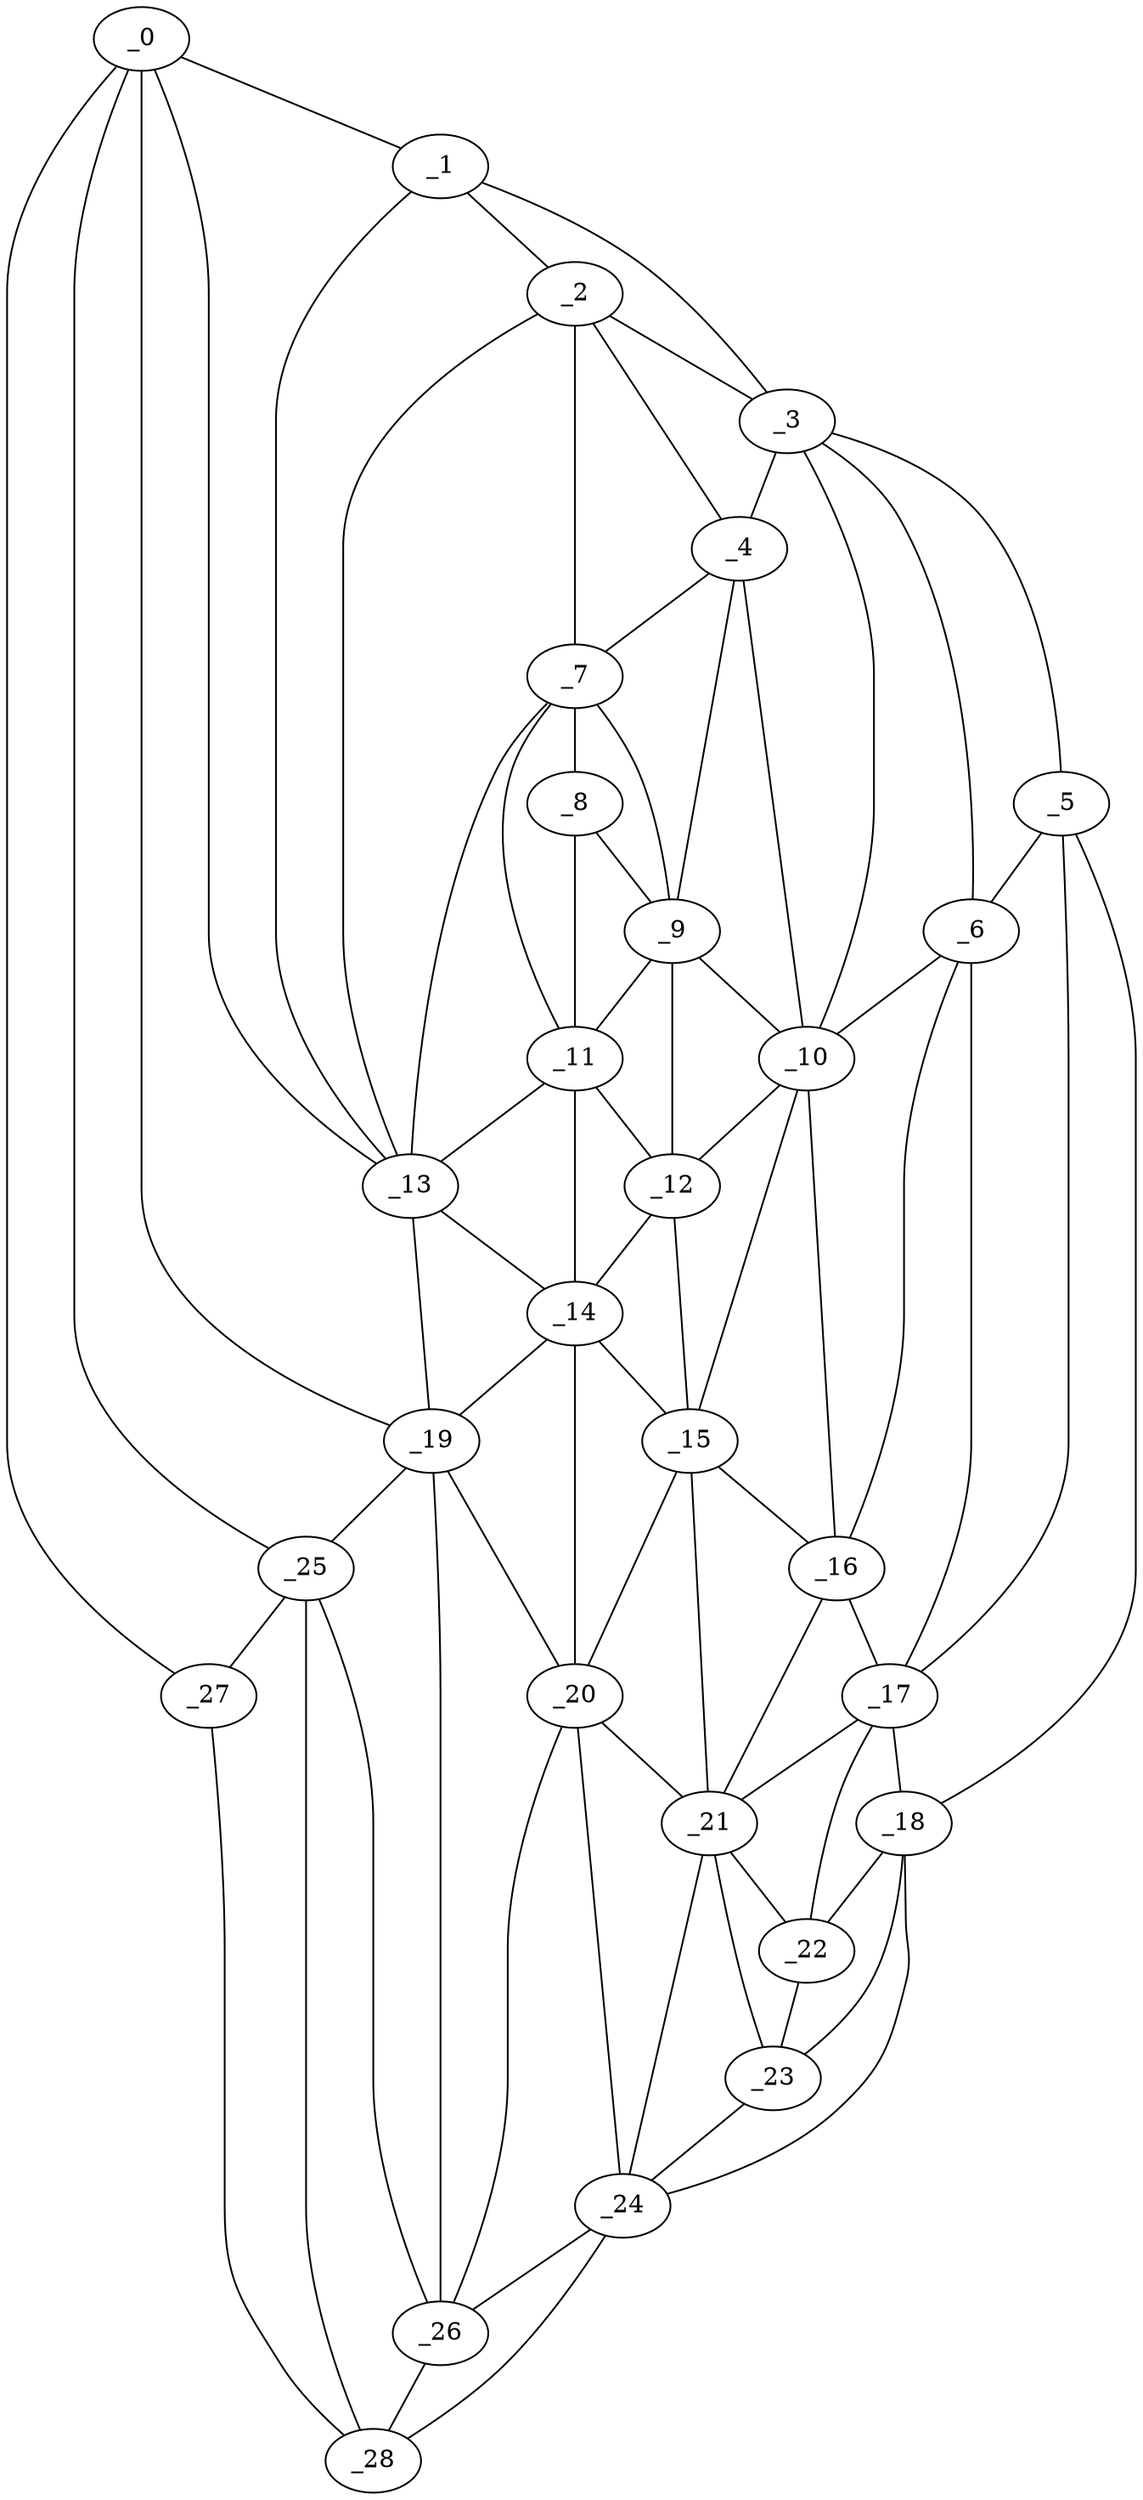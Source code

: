 graph "obj71__30.gxl" {
	_0	 [x=19,
		y=15];
	_1	 [x=22,
		y=51];
	_0 -- _1	 [valence=1];
	_13	 [x=55,
		y=62];
	_0 -- _13	 [valence=2];
	_19	 [x=71,
		y=60];
	_0 -- _19	 [valence=2];
	_25	 [x=109,
		y=22];
	_0 -- _25	 [valence=2];
	_27	 [x=111,
		y=13];
	_0 -- _27	 [valence=1];
	_2	 [x=28,
		y=63];
	_1 -- _2	 [valence=2];
	_3	 [x=32,
		y=97];
	_1 -- _3	 [valence=1];
	_1 -- _13	 [valence=2];
	_2 -- _3	 [valence=2];
	_4	 [x=35,
		y=87];
	_2 -- _4	 [valence=1];
	_7	 [x=40,
		y=69];
	_2 -- _7	 [valence=1];
	_2 -- _13	 [valence=1];
	_3 -- _4	 [valence=2];
	_5	 [x=36,
		y=108];
	_3 -- _5	 [valence=1];
	_6	 [x=39,
		y=104];
	_3 -- _6	 [valence=1];
	_10	 [x=47,
		y=90];
	_3 -- _10	 [valence=1];
	_4 -- _7	 [valence=2];
	_9	 [x=45,
		y=77];
	_4 -- _9	 [valence=2];
	_4 -- _10	 [valence=2];
	_5 -- _6	 [valence=1];
	_17	 [x=65,
		y=108];
	_5 -- _17	 [valence=2];
	_18	 [x=67,
		y=126];
	_5 -- _18	 [valence=1];
	_6 -- _10	 [valence=2];
	_16	 [x=60,
		y=102];
	_6 -- _16	 [valence=1];
	_6 -- _17	 [valence=2];
	_8	 [x=45,
		y=70];
	_7 -- _8	 [valence=2];
	_7 -- _9	 [valence=1];
	_11	 [x=49,
		y=68];
	_7 -- _11	 [valence=2];
	_7 -- _13	 [valence=2];
	_8 -- _9	 [valence=2];
	_8 -- _11	 [valence=1];
	_9 -- _10	 [valence=1];
	_9 -- _11	 [valence=2];
	_12	 [x=50,
		y=80];
	_9 -- _12	 [valence=2];
	_10 -- _12	 [valence=1];
	_15	 [x=59,
		y=78];
	_10 -- _15	 [valence=2];
	_10 -- _16	 [valence=2];
	_11 -- _12	 [valence=2];
	_11 -- _13	 [valence=1];
	_14	 [x=59,
		y=72];
	_11 -- _14	 [valence=2];
	_12 -- _14	 [valence=2];
	_12 -- _15	 [valence=2];
	_13 -- _14	 [valence=1];
	_13 -- _19	 [valence=2];
	_14 -- _15	 [valence=1];
	_14 -- _19	 [valence=2];
	_20	 [x=76,
		y=67];
	_14 -- _20	 [valence=2];
	_15 -- _16	 [valence=2];
	_15 -- _20	 [valence=1];
	_21	 [x=77,
		y=99];
	_15 -- _21	 [valence=2];
	_16 -- _17	 [valence=2];
	_16 -- _21	 [valence=2];
	_17 -- _18	 [valence=1];
	_17 -- _21	 [valence=2];
	_22	 [x=77,
		y=106];
	_17 -- _22	 [valence=1];
	_18 -- _22	 [valence=1];
	_23	 [x=84,
		y=108];
	_18 -- _23	 [valence=2];
	_24	 [x=90,
		y=108];
	_18 -- _24	 [valence=1];
	_19 -- _20	 [valence=1];
	_19 -- _25	 [valence=2];
	_26	 [x=109,
		y=34];
	_19 -- _26	 [valence=1];
	_20 -- _21	 [valence=2];
	_20 -- _24	 [valence=2];
	_20 -- _26	 [valence=2];
	_21 -- _22	 [valence=2];
	_21 -- _23	 [valence=1];
	_21 -- _24	 [valence=2];
	_22 -- _23	 [valence=2];
	_23 -- _24	 [valence=1];
	_24 -- _26	 [valence=2];
	_28	 [x=111,
		y=28];
	_24 -- _28	 [valence=1];
	_25 -- _26	 [valence=2];
	_25 -- _27	 [valence=2];
	_25 -- _28	 [valence=1];
	_26 -- _28	 [valence=2];
	_27 -- _28	 [valence=1];
}
